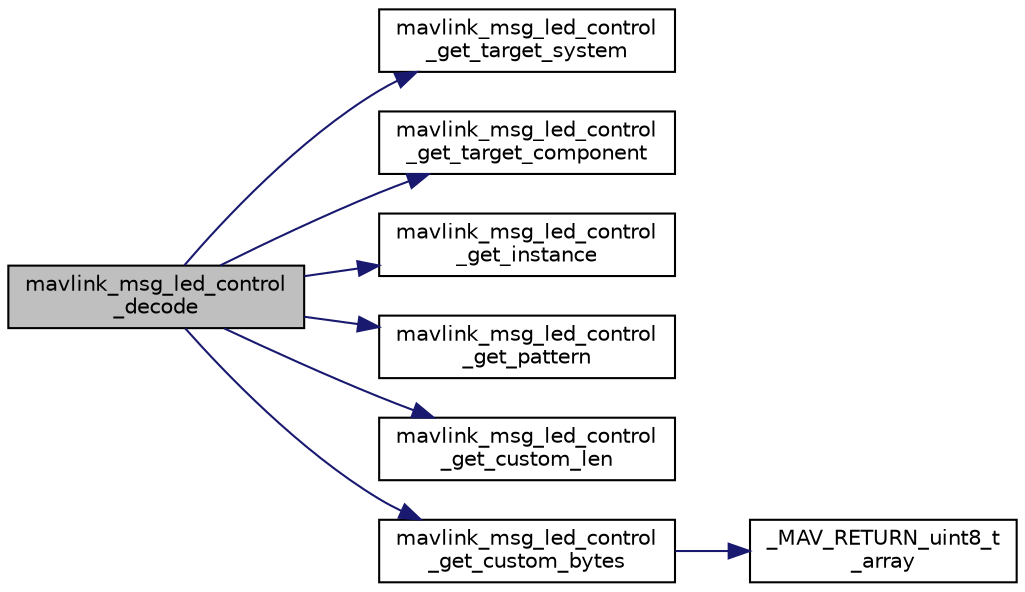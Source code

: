 digraph "mavlink_msg_led_control_decode"
{
 // INTERACTIVE_SVG=YES
  edge [fontname="Helvetica",fontsize="10",labelfontname="Helvetica",labelfontsize="10"];
  node [fontname="Helvetica",fontsize="10",shape=record];
  rankdir="LR";
  Node1 [label="mavlink_msg_led_control\l_decode",height=0.2,width=0.4,color="black", fillcolor="grey75", style="filled" fontcolor="black"];
  Node1 -> Node2 [color="midnightblue",fontsize="10",style="solid",fontname="Helvetica"];
  Node2 [label="mavlink_msg_led_control\l_get_target_system",height=0.2,width=0.4,color="black", fillcolor="white", style="filled",URL="$mavlink__msg__led__control_8h.html#a1b64f5bf87726ac32b21e038fd2e0662",tooltip="Send a led_control message. "];
  Node1 -> Node3 [color="midnightblue",fontsize="10",style="solid",fontname="Helvetica"];
  Node3 [label="mavlink_msg_led_control\l_get_target_component",height=0.2,width=0.4,color="black", fillcolor="white", style="filled",URL="$mavlink__msg__led__control_8h.html#abd6207b1a7abbf12295283e558b5293d",tooltip="Get field target_component from led_control message. "];
  Node1 -> Node4 [color="midnightblue",fontsize="10",style="solid",fontname="Helvetica"];
  Node4 [label="mavlink_msg_led_control\l_get_instance",height=0.2,width=0.4,color="black", fillcolor="white", style="filled",URL="$mavlink__msg__led__control_8h.html#a91902171f874c86bcf02bf85e770746a",tooltip="Get field instance from led_control message. "];
  Node1 -> Node5 [color="midnightblue",fontsize="10",style="solid",fontname="Helvetica"];
  Node5 [label="mavlink_msg_led_control\l_get_pattern",height=0.2,width=0.4,color="black", fillcolor="white", style="filled",URL="$mavlink__msg__led__control_8h.html#a1da0adc88358dd9794f53133b9527a0e",tooltip="Get field pattern from led_control message. "];
  Node1 -> Node6 [color="midnightblue",fontsize="10",style="solid",fontname="Helvetica"];
  Node6 [label="mavlink_msg_led_control\l_get_custom_len",height=0.2,width=0.4,color="black", fillcolor="white", style="filled",URL="$mavlink__msg__led__control_8h.html#a74ab405ada8b727cbe2e6c23428d118c",tooltip="Get field custom_len from led_control message. "];
  Node1 -> Node7 [color="midnightblue",fontsize="10",style="solid",fontname="Helvetica"];
  Node7 [label="mavlink_msg_led_control\l_get_custom_bytes",height=0.2,width=0.4,color="black", fillcolor="white", style="filled",URL="$mavlink__msg__led__control_8h.html#a3f246e516a8139f713d776899b463764",tooltip="Get field custom_bytes from led_control message. "];
  Node7 -> Node8 [color="midnightblue",fontsize="10",style="solid",fontname="Helvetica"];
  Node8 [label="_MAV_RETURN_uint8_t\l_array",height=0.2,width=0.4,color="black", fillcolor="white", style="filled",URL="$v0_89_2protocol_8h.html#a0577ed5da38b4eed5472e27dc94026c3"];
}
